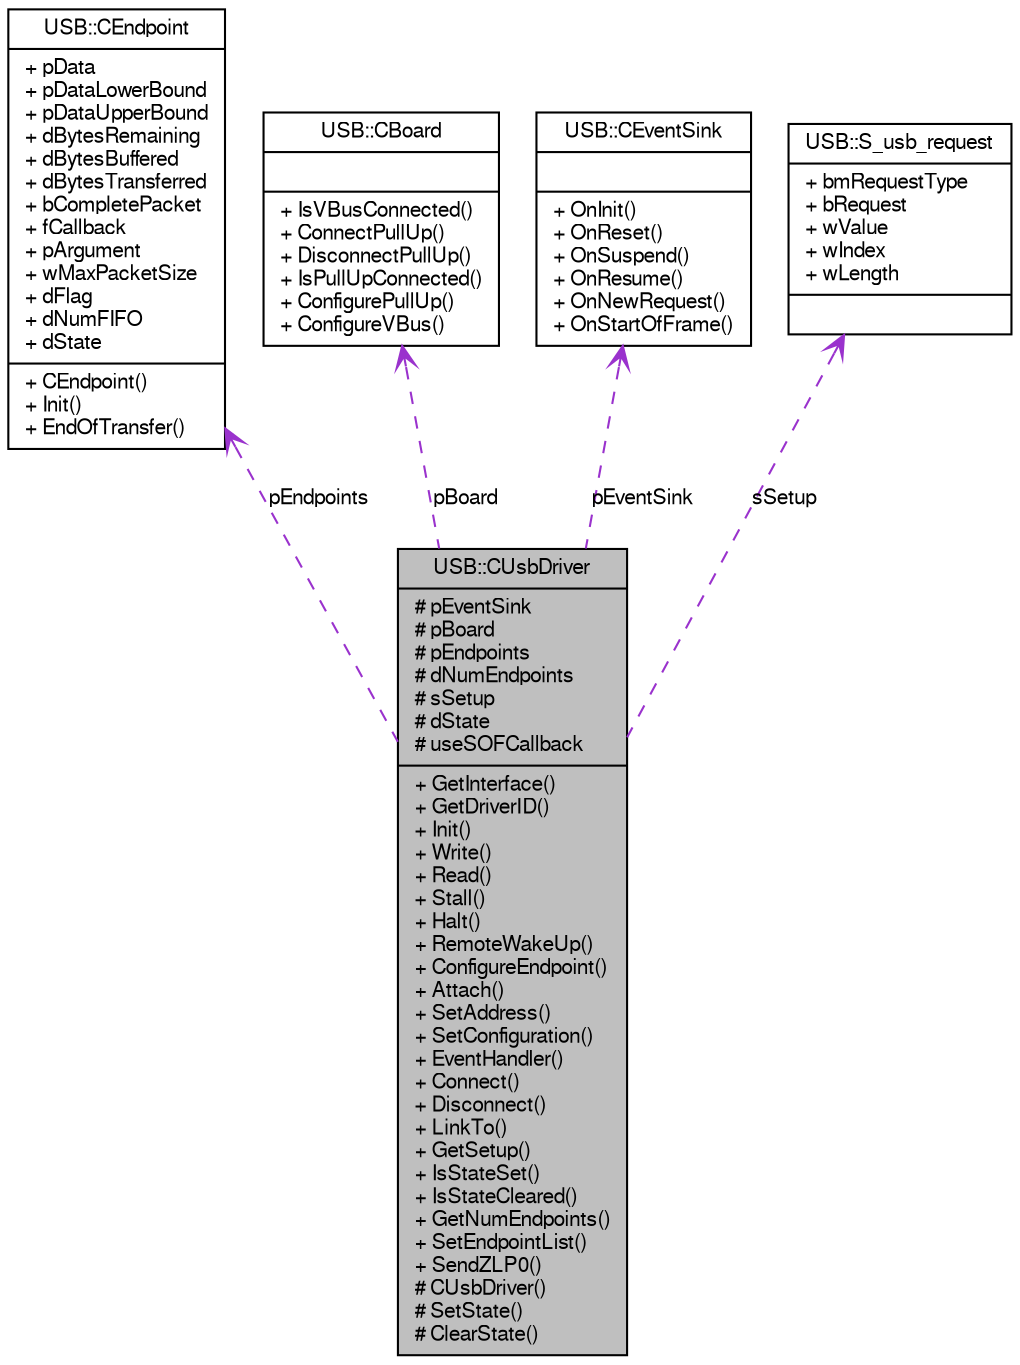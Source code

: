 digraph G
{
  bgcolor="transparent";
  edge [fontname="FreeSans",fontsize=10,labelfontname="FreeSans",labelfontsize=10];
  node [fontname="FreeSans",fontsize=10,shape=record];
  Node1 [label="{USB::CUsbDriver\n|# pEventSink\l# pBoard\l# pEndpoints\l# dNumEndpoints\l# sSetup\l# dState\l# useSOFCallback\l|+ GetInterface()\l+ GetDriverID()\l+ Init()\l+ Write()\l+ Read()\l+ Stall()\l+ Halt()\l+ RemoteWakeUp()\l+ ConfigureEndpoint()\l+ Attach()\l+ SetAddress()\l+ SetConfiguration()\l+ EventHandler()\l+ Connect()\l+ Disconnect()\l+ LinkTo()\l+ GetSetup()\l+ IsStateSet()\l+ IsStateCleared()\l+ GetNumEndpoints()\l+ SetEndpointList()\l+ SendZLP0()\l# CUsbDriver()\l# SetState()\l# ClearState()\l}",height=0.2,width=0.4,color="black", fillcolor="grey75", style="filled" fontcolor="black"];
  Node2 -> Node1 [dir=back,color="darkorchid3",fontsize=10,style="dashed",label="pEndpoints",arrowtail="open",fontname="FreeSans"];
  Node2 [label="{USB::CEndpoint\n|+ pData\l+ pDataLowerBound\l+ pDataUpperBound\l+ dBytesRemaining\l+ dBytesBuffered\l+ dBytesTransferred\l+ bCompletePacket\l+ fCallback\l+ pArgument\l+ wMaxPacketSize\l+ dFlag\l+ dNumFIFO\l+ dState\l|+ CEndpoint()\l+ Init()\l+ EndOfTransfer()\l}",height=0.2,width=0.4,color="black",URL="$class_u_s_b_1_1_c_endpoint.html",tooltip="This class is used to track the current status of an endpoint, i.e. the current transfer..."];
  Node3 -> Node1 [dir=back,color="darkorchid3",fontsize=10,style="dashed",label="pBoard",arrowtail="open",fontname="FreeSans"];
  Node3 [label="{USB::CBoard\n||+ IsVBusConnected()\l+ ConnectPullUp()\l+ DisconnectPullUp()\l+ IsPullUpConnected()\l+ ConfigurePullUp()\l+ ConfigureVBus()\l}",height=0.2,width=0.4,color="black",URL="$class_u_s_b_1_1_c_board.html",tooltip="Abstract class that declares board specific control of D+ pull up and VBUS detection..."];
  Node4 -> Node1 [dir=back,color="darkorchid3",fontsize=10,style="dashed",label="pEventSink",arrowtail="open",fontname="FreeSans"];
  Node4 [label="{USB::CEventSink\n||+ OnInit()\l+ OnReset()\l+ OnSuspend()\l+ OnResume()\l+ OnNewRequest()\l+ OnStartOfFrame()\l}",height=0.2,width=0.4,color="black",URL="$class_u_s_b_1_1_c_event_sink.html",tooltip="Abstract class that declares various event sinks (callbacks) called by the USB low-level..."];
  Node5 -> Node1 [dir=back,color="darkorchid3",fontsize=10,style="dashed",label="sSetup",arrowtail="open",fontname="FreeSans"];
  Node5 [label="{USB::S_usb_request\n|+ bmRequestType\l+ bRequest\l+ wValue\l+ wIndex\l+ wLength\l|}",height=0.2,width=0.4,color="black",URL="$struct_u_s_b_1_1_s__usb__request.html",tooltip="USB Standard Structures."];
}
